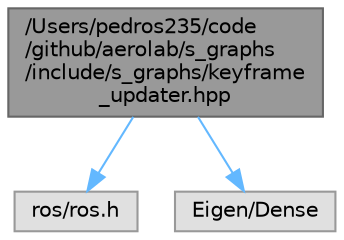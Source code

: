 digraph "/Users/pedros235/code/github/aerolab/s_graphs/include/s_graphs/keyframe_updater.hpp"
{
 // LATEX_PDF_SIZE
  bgcolor="transparent";
  edge [fontname=Helvetica,fontsize=10,labelfontname=Helvetica,labelfontsize=10];
  node [fontname=Helvetica,fontsize=10,shape=box,height=0.2,width=0.4];
  Node1 [label="/Users/pedros235/code\l/github/aerolab/s_graphs\l/include/s_graphs/keyframe\l_updater.hpp",height=0.2,width=0.4,color="gray40", fillcolor="grey60", style="filled", fontcolor="black",tooltip=" "];
  Node1 -> Node2 [color="steelblue1",style="solid"];
  Node2 [label="ros/ros.h",height=0.2,width=0.4,color="grey60", fillcolor="#E0E0E0", style="filled",tooltip=" "];
  Node1 -> Node3 [color="steelblue1",style="solid"];
  Node3 [label="Eigen/Dense",height=0.2,width=0.4,color="grey60", fillcolor="#E0E0E0", style="filled",tooltip=" "];
}
